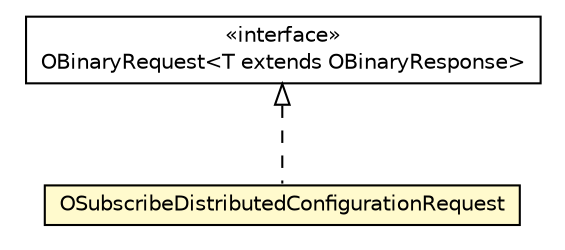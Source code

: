 #!/usr/local/bin/dot
#
# Class diagram 
# Generated by UMLGraph version R5_6-24-gf6e263 (http://www.umlgraph.org/)
#

digraph G {
	edge [fontname="Helvetica",fontsize=10,labelfontname="Helvetica",labelfontsize=10];
	node [fontname="Helvetica",fontsize=10,shape=plaintext];
	nodesep=0.25;
	ranksep=0.5;
	// com.orientechnologies.orient.client.remote.OBinaryRequest<T extends com.orientechnologies.orient.client.remote.OBinaryResponse>
	c7048585 [label=<<table title="com.orientechnologies.orient.client.remote.OBinaryRequest" border="0" cellborder="1" cellspacing="0" cellpadding="2" port="p" href="../OBinaryRequest.html">
		<tr><td><table border="0" cellspacing="0" cellpadding="1">
<tr><td align="center" balign="center"> &#171;interface&#187; </td></tr>
<tr><td align="center" balign="center"> OBinaryRequest&lt;T extends OBinaryResponse&gt; </td></tr>
		</table></td></tr>
		</table>>, URL="../OBinaryRequest.html", fontname="Helvetica", fontcolor="black", fontsize=10.0];
	// com.orientechnologies.orient.client.remote.message.OSubscribeDistributedConfigurationRequest
	c7048620 [label=<<table title="com.orientechnologies.orient.client.remote.message.OSubscribeDistributedConfigurationRequest" border="0" cellborder="1" cellspacing="0" cellpadding="2" port="p" bgcolor="lemonChiffon" href="./OSubscribeDistributedConfigurationRequest.html">
		<tr><td><table border="0" cellspacing="0" cellpadding="1">
<tr><td align="center" balign="center"> OSubscribeDistributedConfigurationRequest </td></tr>
		</table></td></tr>
		</table>>, URL="./OSubscribeDistributedConfigurationRequest.html", fontname="Helvetica", fontcolor="black", fontsize=10.0];
	//com.orientechnologies.orient.client.remote.message.OSubscribeDistributedConfigurationRequest implements com.orientechnologies.orient.client.remote.OBinaryRequest<T extends com.orientechnologies.orient.client.remote.OBinaryResponse>
	c7048585:p -> c7048620:p [dir=back,arrowtail=empty,style=dashed];
}

